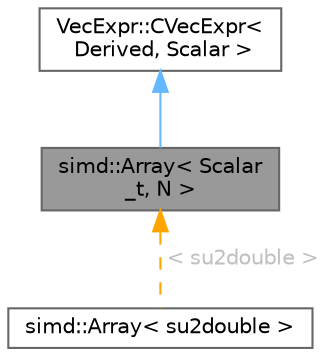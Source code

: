 digraph "simd::Array&lt; Scalar_t, N &gt;"
{
 // LATEX_PDF_SIZE
  bgcolor="transparent";
  edge [fontname=Helvetica,fontsize=10,labelfontname=Helvetica,labelfontsize=10];
  node [fontname=Helvetica,fontsize=10,shape=box,height=0.2,width=0.4];
  Node1 [id="Node000001",label="simd::Array\< Scalar\l_t, N \>",height=0.2,width=0.4,color="gray40", fillcolor="grey60", style="filled", fontcolor="black",tooltip="A simple SIMD type relying on implicit vectorization, i.e. done by the compiler, explicitly vectorize..."];
  Node2 -> Node1 [id="edge1_Node000001_Node000002",dir="back",color="steelblue1",style="solid",tooltip=" "];
  Node2 [id="Node000002",label="VecExpr::CVecExpr\<\l Derived, Scalar \>",height=0.2,width=0.4,color="gray40", fillcolor="white", style="filled",URL="$classVecExpr_1_1CVecExpr.html",tooltip="Base vector expression class."];
  Node1 -> Node3 [id="edge2_Node000001_Node000003",dir="back",color="orange",style="dashed",tooltip=" ",label=" \< su2double \>",fontcolor="grey" ];
  Node3 [id="Node000003",label="simd::Array\< su2double \>",height=0.2,width=0.4,color="gray40", fillcolor="white", style="filled",URL="$classsimd_1_1Array.html",tooltip=" "];
}
